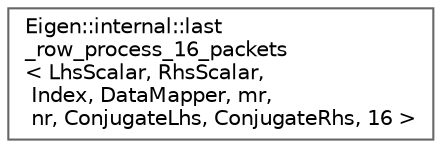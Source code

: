 digraph "Graphical Class Hierarchy"
{
 // LATEX_PDF_SIZE
  bgcolor="transparent";
  edge [fontname=Helvetica,fontsize=10,labelfontname=Helvetica,labelfontsize=10];
  node [fontname=Helvetica,fontsize=10,shape=box,height=0.2,width=0.4];
  rankdir="LR";
  Node0 [id="Node000000",label="Eigen::internal::last\l_row_process_16_packets\l\< LhsScalar, RhsScalar,\l Index, DataMapper, mr,\l nr, ConjugateLhs, ConjugateRhs, 16 \>",height=0.2,width=0.4,color="grey40", fillcolor="white", style="filled",URL="$structEigen_1_1internal_1_1last__row__process__16__packets_3_01LhsScalar_00_01RhsScalar_00_01Ind45f5fe5ef3b55fba5c34e82942daf3c5.html",tooltip=" "];
}
